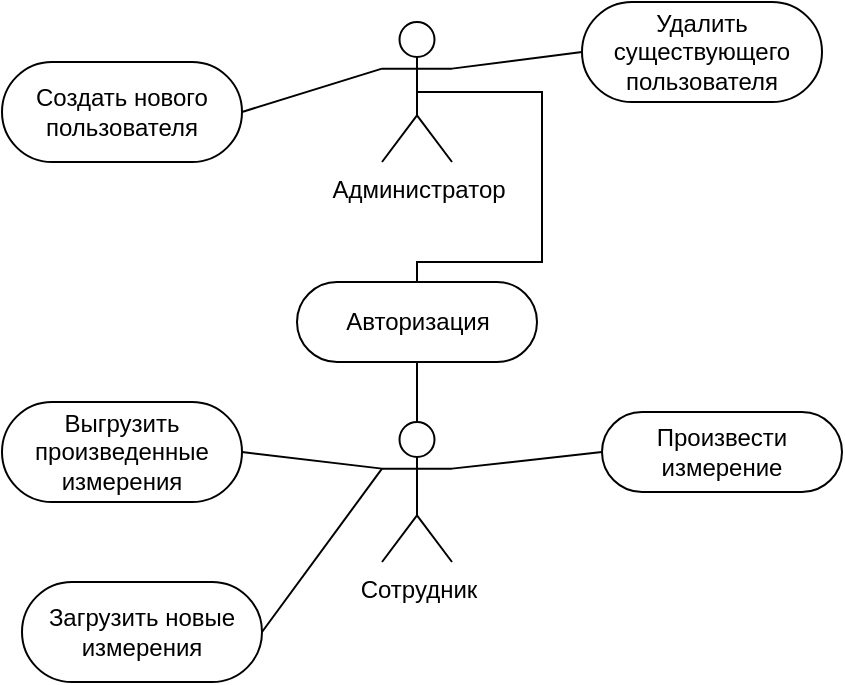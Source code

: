 <mxfile version="20.8.16" type="device"><diagram name="Страница 1" id="bK46aqdONwM7pu4_cR1r"><mxGraphModel dx="918" dy="620" grid="1" gridSize="10" guides="1" tooltips="1" connect="1" arrows="1" fold="1" page="1" pageScale="1" pageWidth="827" pageHeight="1169" math="0" shadow="0"><root><mxCell id="0"/><mxCell id="1" parent="0"/><mxCell id="II9i4xsucGV1rklwFSXv-10" style="edgeStyle=orthogonalEdgeStyle;rounded=0;orthogonalLoop=1;jettySize=auto;html=1;exitX=0.5;exitY=0.5;exitDx=0;exitDy=0;exitPerimeter=0;entryX=0.5;entryY=0;entryDx=0;entryDy=0;endArrow=none;endFill=0;" edge="1" parent="1" source="II9i4xsucGV1rklwFSXv-1" target="II9i4xsucGV1rklwFSXv-8"><mxGeometry relative="1" as="geometry"><Array as="points"><mxPoint x="440" y="65"/><mxPoint x="440" y="150"/><mxPoint x="377" y="150"/></Array></mxGeometry></mxCell><mxCell id="II9i4xsucGV1rklwFSXv-12" style="orthogonalLoop=1;jettySize=auto;html=1;exitX=1;exitY=0.333;exitDx=0;exitDy=0;exitPerimeter=0;entryX=0;entryY=0.5;entryDx=0;entryDy=0;endArrow=none;endFill=0;rounded=0;strokeColor=default;" edge="1" parent="1" source="II9i4xsucGV1rklwFSXv-1" target="II9i4xsucGV1rklwFSXv-5"><mxGeometry relative="1" as="geometry"/></mxCell><mxCell id="II9i4xsucGV1rklwFSXv-13" style="edgeStyle=none;rounded=0;orthogonalLoop=1;jettySize=auto;html=1;exitX=0;exitY=0.333;exitDx=0;exitDy=0;exitPerimeter=0;entryX=1;entryY=0.5;entryDx=0;entryDy=0;strokeColor=default;endArrow=none;endFill=0;" edge="1" parent="1" source="II9i4xsucGV1rklwFSXv-1" target="II9i4xsucGV1rklwFSXv-4"><mxGeometry relative="1" as="geometry"/></mxCell><mxCell id="II9i4xsucGV1rklwFSXv-1" value="Администратор" style="shape=umlActor;verticalLabelPosition=bottom;verticalAlign=top;html=1;" vertex="1" parent="1"><mxGeometry x="360" y="30" width="35" height="70" as="geometry"/></mxCell><mxCell id="II9i4xsucGV1rklwFSXv-4" value="Создать нового пользователя" style="rounded=1;whiteSpace=wrap;html=1;arcSize=50;" vertex="1" parent="1"><mxGeometry x="170" y="50" width="120" height="50" as="geometry"/></mxCell><mxCell id="II9i4xsucGV1rklwFSXv-5" value="Удалить существующего пользователя" style="rounded=1;whiteSpace=wrap;html=1;arcSize=50;" vertex="1" parent="1"><mxGeometry x="460" y="20" width="120" height="50" as="geometry"/></mxCell><mxCell id="II9i4xsucGV1rklwFSXv-14" style="edgeStyle=none;rounded=0;orthogonalLoop=1;jettySize=auto;html=1;exitX=0.5;exitY=0;exitDx=0;exitDy=0;exitPerimeter=0;entryX=0.5;entryY=1;entryDx=0;entryDy=0;strokeColor=default;endArrow=none;endFill=0;" edge="1" parent="1" source="II9i4xsucGV1rklwFSXv-6" target="II9i4xsucGV1rklwFSXv-8"><mxGeometry relative="1" as="geometry"/></mxCell><mxCell id="II9i4xsucGV1rklwFSXv-16" style="edgeStyle=none;rounded=0;orthogonalLoop=1;jettySize=auto;html=1;exitX=0;exitY=0.333;exitDx=0;exitDy=0;exitPerimeter=0;entryX=1;entryY=0.5;entryDx=0;entryDy=0;strokeColor=default;endArrow=none;endFill=0;" edge="1" parent="1" source="II9i4xsucGV1rklwFSXv-6" target="II9i4xsucGV1rklwFSXv-15"><mxGeometry relative="1" as="geometry"/></mxCell><mxCell id="II9i4xsucGV1rklwFSXv-18" style="edgeStyle=none;rounded=0;orthogonalLoop=1;jettySize=auto;html=1;exitX=0;exitY=0.333;exitDx=0;exitDy=0;exitPerimeter=0;entryX=1;entryY=0.5;entryDx=0;entryDy=0;strokeColor=default;endArrow=none;endFill=0;" edge="1" parent="1" source="II9i4xsucGV1rklwFSXv-6" target="II9i4xsucGV1rklwFSXv-17"><mxGeometry relative="1" as="geometry"/></mxCell><mxCell id="II9i4xsucGV1rklwFSXv-19" style="edgeStyle=none;rounded=0;orthogonalLoop=1;jettySize=auto;html=1;exitX=1;exitY=0.333;exitDx=0;exitDy=0;exitPerimeter=0;entryX=0;entryY=0.5;entryDx=0;entryDy=0;strokeColor=default;endArrow=none;endFill=0;" edge="1" parent="1" source="II9i4xsucGV1rklwFSXv-6" target="II9i4xsucGV1rklwFSXv-7"><mxGeometry relative="1" as="geometry"/></mxCell><mxCell id="II9i4xsucGV1rklwFSXv-6" value="Сотрудник" style="shape=umlActor;verticalLabelPosition=bottom;verticalAlign=top;html=1;" vertex="1" parent="1"><mxGeometry x="360" y="230" width="35" height="70" as="geometry"/></mxCell><mxCell id="II9i4xsucGV1rklwFSXv-7" value="Произвести измерение" style="rounded=1;whiteSpace=wrap;html=1;arcSize=50;" vertex="1" parent="1"><mxGeometry x="470" y="225" width="120" height="40" as="geometry"/></mxCell><mxCell id="II9i4xsucGV1rklwFSXv-8" value="Авторизация" style="rounded=1;whiteSpace=wrap;html=1;arcSize=50;" vertex="1" parent="1"><mxGeometry x="317.5" y="160" width="120" height="40" as="geometry"/></mxCell><mxCell id="II9i4xsucGV1rklwFSXv-15" value="Выгрузить произведенные измерения" style="rounded=1;whiteSpace=wrap;html=1;arcSize=50;" vertex="1" parent="1"><mxGeometry x="170" y="220" width="120" height="50" as="geometry"/></mxCell><mxCell id="II9i4xsucGV1rklwFSXv-17" value="Загрузить новые измерения" style="rounded=1;whiteSpace=wrap;html=1;arcSize=50;" vertex="1" parent="1"><mxGeometry x="180" y="310" width="120" height="50" as="geometry"/></mxCell></root></mxGraphModel></diagram></mxfile>